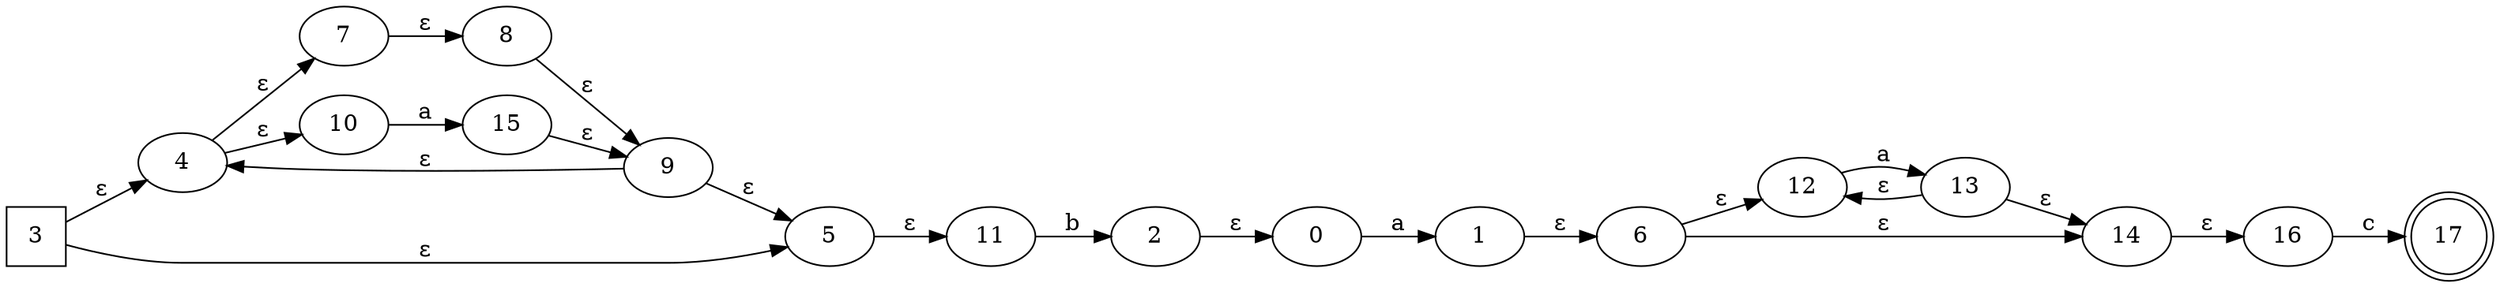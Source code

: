 digraph G {
	rankdir=LR;
	0->1[ label=a ];
	2->0[ label=ɛ ];
	3->4[ label=ɛ ];
	3->5[ label=ɛ ];
	1->6[ label=ɛ ];
	7->8[ label=ɛ ];
	8->9[ label=ɛ ];
	4->10[ label=ɛ ];
	4->7[ label=ɛ ];
	11->2[ label=b ];
	12->13[ label=a ];
	13->14[ label=ɛ ];
	13->12[ label=ɛ ];
	10->15[ label=a ];
	16->17[ label=c ];
	14->16[ label=ɛ ];
	5->11[ label=ɛ ];
	15->9[ label=ɛ ];
	9->5[ label=ɛ ];
	9->4[ label=ɛ ];
	6->12[ label=ɛ ];
	6->14[ label=ɛ ];
	0;
	1;
	10;
	11;
	12;
	13;
	14;
	15;
	16;
	17 [ shape=doublecircle ];
	2;
	3 [ shape=square ];
	4;
	5;
	6;
	7;
	8;
	9;

}

